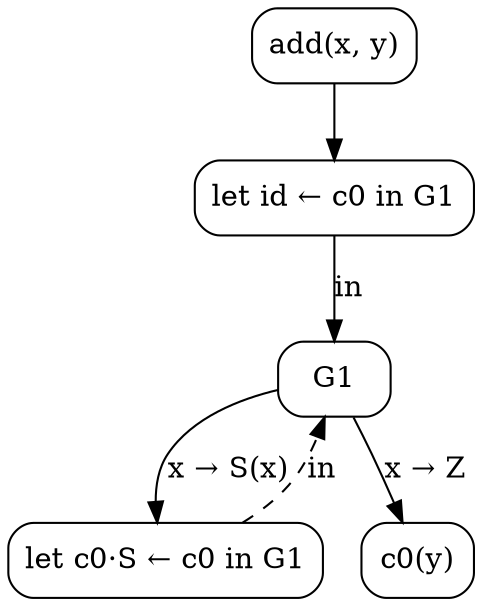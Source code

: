 digraph {
  node [shape=box, style=rounded];

  C0 [label="add(x, y)"];
  L1 [label="let id ← c0 in G1"];
  C0 -> L1;
  L1 -> G1 [label="in"];
  L2 [label="let c0·S ← c0 in G1"];
  G1 -> L2 [label="x → S(x)"];
  L2 -> G1 [label="in", style=dashed];
  C3 [label="c0(y)"];
  G1 -> C3 [label="x → Z"];
}
